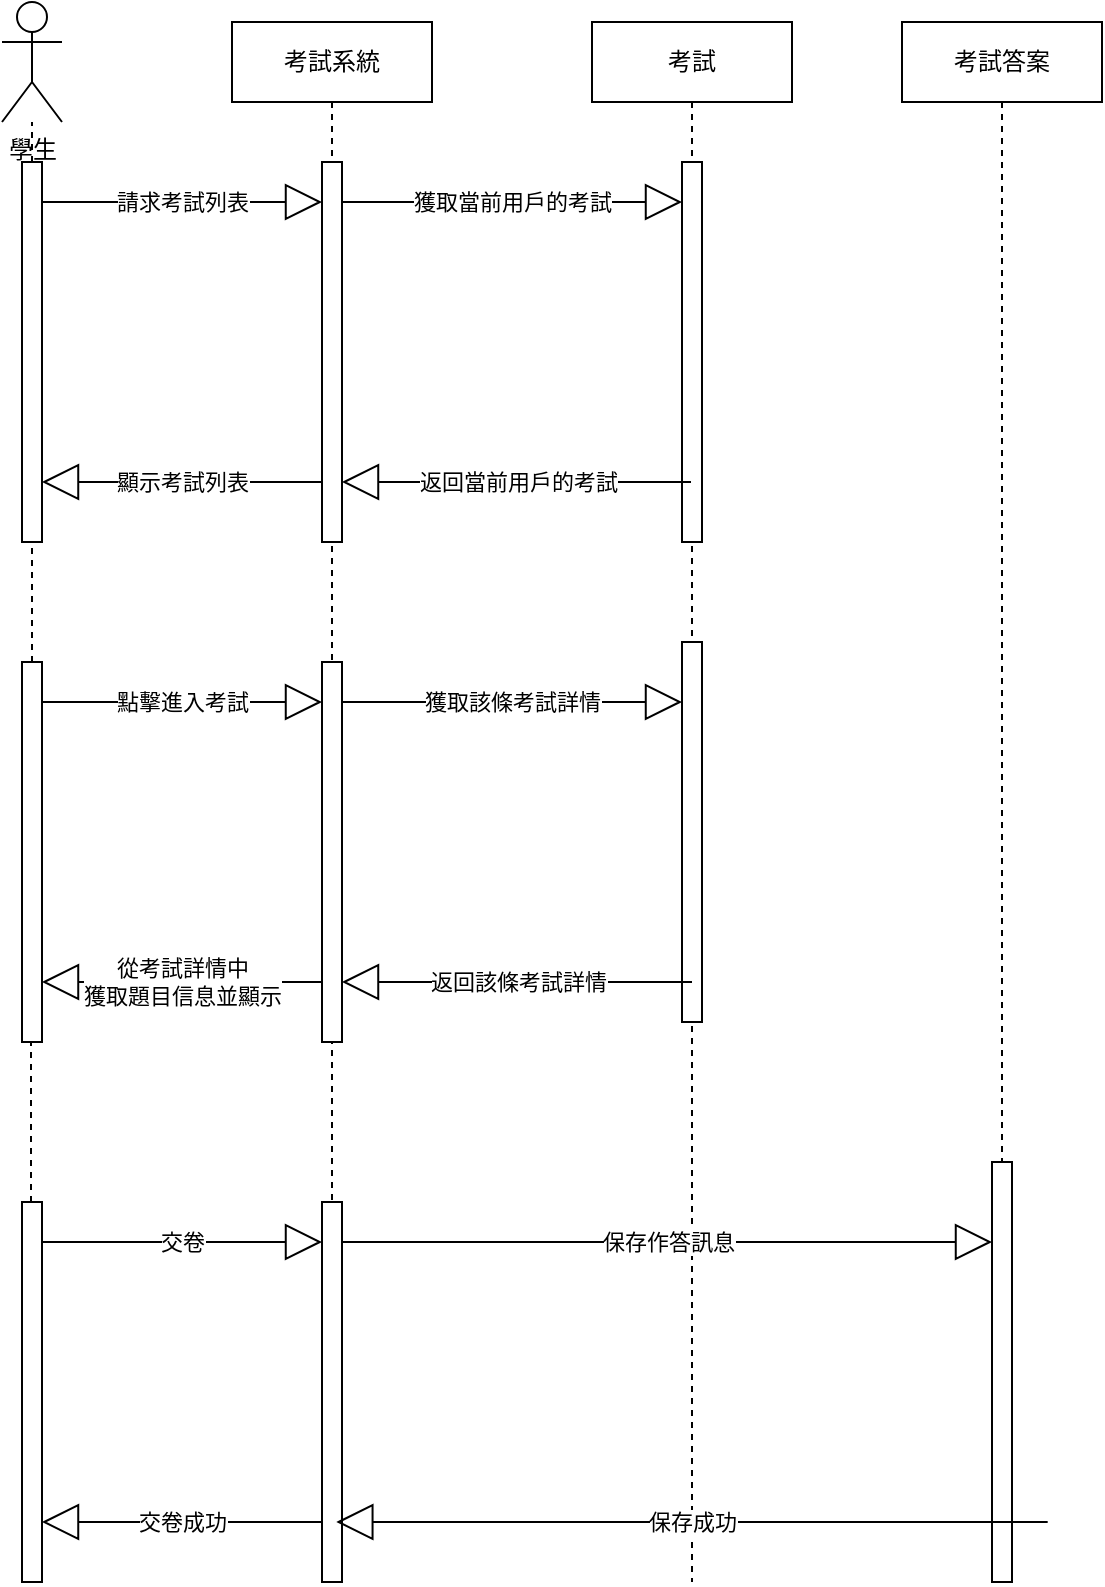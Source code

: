 <mxfile version="24.8.3">
  <diagram name="Page-1" id="2WbNfhH_qlCJfVY0sPhJ">
    <mxGraphModel grid="1" page="1" gridSize="10" guides="1" tooltips="1" connect="1" arrows="1" fold="1" pageScale="1" pageWidth="827" pageHeight="1169" math="0" shadow="0">
      <root>
        <mxCell id="0" />
        <mxCell id="1" parent="0" />
        <mxCell id="ZY_nPQV06hk_zCamRV0n-1" value="考試系統" style="shape=umlLifeline;perimeter=lifelinePerimeter;whiteSpace=wrap;html=1;container=0;dropTarget=0;collapsible=0;recursiveResize=0;outlineConnect=0;portConstraint=eastwest;newEdgeStyle={&quot;edgeStyle&quot;:&quot;elbowEdgeStyle&quot;,&quot;elbow&quot;:&quot;vertical&quot;,&quot;curved&quot;:0,&quot;rounded&quot;:0};" vertex="1" parent="1">
          <mxGeometry x="285" y="60" width="100" height="780" as="geometry" />
        </mxCell>
        <mxCell id="ZY_nPQV06hk_zCamRV0n-2" value="" style="html=1;points=[];perimeter=orthogonalPerimeter;outlineConnect=0;targetShapes=umlLifeline;portConstraint=eastwest;newEdgeStyle={&quot;edgeStyle&quot;:&quot;elbowEdgeStyle&quot;,&quot;elbow&quot;:&quot;vertical&quot;,&quot;curved&quot;:0,&quot;rounded&quot;:0};" vertex="1" parent="ZY_nPQV06hk_zCamRV0n-1">
          <mxGeometry x="45" y="70" width="10" height="190" as="geometry" />
        </mxCell>
        <mxCell id="ZY_nPQV06hk_zCamRV0n-3" value="" style="html=1;points=[];perimeter=orthogonalPerimeter;outlineConnect=0;targetShapes=umlLifeline;portConstraint=eastwest;newEdgeStyle={&quot;edgeStyle&quot;:&quot;elbowEdgeStyle&quot;,&quot;elbow&quot;:&quot;vertical&quot;,&quot;curved&quot;:0,&quot;rounded&quot;:0};" vertex="1" parent="ZY_nPQV06hk_zCamRV0n-1">
          <mxGeometry x="45" y="320" width="10" height="190" as="geometry" />
        </mxCell>
        <mxCell id="ZY_nPQV06hk_zCamRV0n-4" value="" style="html=1;points=[];perimeter=orthogonalPerimeter;outlineConnect=0;targetShapes=umlLifeline;portConstraint=eastwest;newEdgeStyle={&quot;edgeStyle&quot;:&quot;elbowEdgeStyle&quot;,&quot;elbow&quot;:&quot;vertical&quot;,&quot;curved&quot;:0,&quot;rounded&quot;:0};" vertex="1" parent="ZY_nPQV06hk_zCamRV0n-1">
          <mxGeometry x="45" y="590" width="10" height="190" as="geometry" />
        </mxCell>
        <mxCell id="ZY_nPQV06hk_zCamRV0n-5" value="交卷" style="endArrow=block;endSize=16;endFill=0;html=1;rounded=0;" edge="1" parent="ZY_nPQV06hk_zCamRV0n-1">
          <mxGeometry width="160" relative="1" as="geometry">
            <mxPoint x="-95" y="610" as="sourcePoint" />
            <mxPoint x="45" y="610" as="targetPoint" />
          </mxGeometry>
        </mxCell>
        <mxCell id="ZY_nPQV06hk_zCamRV0n-6" value="交卷成功" style="endArrow=block;endSize=16;endFill=0;html=1;rounded=0;" edge="1" parent="ZY_nPQV06hk_zCamRV0n-1">
          <mxGeometry width="160" relative="1" as="geometry">
            <mxPoint x="45" y="750" as="sourcePoint" />
            <mxPoint x="-95" y="750" as="targetPoint" />
            <mxPoint as="offset" />
          </mxGeometry>
        </mxCell>
        <mxCell id="ZY_nPQV06hk_zCamRV0n-7" value="" style="html=1;points=[];perimeter=orthogonalPerimeter;outlineConnect=0;targetShapes=umlLifeline;portConstraint=eastwest;newEdgeStyle={&quot;edgeStyle&quot;:&quot;elbowEdgeStyle&quot;,&quot;elbow&quot;:&quot;vertical&quot;,&quot;curved&quot;:0,&quot;rounded&quot;:0};" vertex="1" parent="ZY_nPQV06hk_zCamRV0n-1">
          <mxGeometry x="-105" y="590" width="10" height="190" as="geometry" />
        </mxCell>
        <mxCell id="ZY_nPQV06hk_zCamRV0n-8" value="考試&lt;span style=&quot;color: rgba(0, 0, 0, 0); font-family: monospace; font-size: 0px; text-align: start; text-wrap-mode: nowrap;&quot;&gt;%3CmxGraphModel%3E%3Croot%3E%3CmxCell%20id%3D%220%22%2F%3E%3CmxCell%20id%3D%221%22%20parent%3D%220%22%2F%3E%3CmxCell%20id%3D%222%22%20value%3D%22%E7%AE%A1%E7%90%86%E5%93%A1%22%20style%3D%22swimlane%3Bhtml%3D1%3BstartSize%3D20%3Bcontainer%3D0%3B%22%20vertex%3D%221%22%20parent%3D%221%22%3E%3CmxGeometry%20x%3D%2270%22%20y%3D%2240%22%20width%3D%22160%22%20height%3D%22750%22%20as%3D%22geometry%22%2F%3E%3C%2FmxCell%3E%3CmxCell%20id%3D%223%22%20value%3D%22%22%20style%3D%22ellipse%3Bhtml%3D1%3Bshape%3DendState%3BfillColor%3D%23000000%3BstrokeColor%3D%23ff0000%3B%22%20vertex%3D%221%22%20parent%3D%222%22%3E%3CmxGeometry%20x%3D%2265%22%20y%3D%2240%22%20width%3D%2230%22%20height%3D%2230%22%20as%3D%22geometry%22%2F%3E%3C%2FmxCell%3E%3CmxCell%20id%3D%224%22%20value%3D%22%22%20style%3D%22rounded%3D1%3BwhiteSpace%3Dwrap%3Bhtml%3D1%3B%22%20vertex%3D%221%22%20parent%3D%222%22%3E%3CmxGeometry%20x%3D%2220%22%20y%3D%2290%22%20width%3D%22120%22%20height%3D%2260%22%20as%3D%22geometry%22%2F%3E%3C%2FmxCell%3E%3C%2Froot%3E%3C%2FmxGraphModel%3E&lt;/span&gt;" style="shape=umlLifeline;perimeter=lifelinePerimeter;whiteSpace=wrap;html=1;container=0;dropTarget=0;collapsible=0;recursiveResize=0;outlineConnect=0;portConstraint=eastwest;newEdgeStyle={&quot;edgeStyle&quot;:&quot;elbowEdgeStyle&quot;,&quot;elbow&quot;:&quot;vertical&quot;,&quot;curved&quot;:0,&quot;rounded&quot;:0};" vertex="1" parent="1">
          <mxGeometry x="465" y="60" width="100" height="780" as="geometry" />
        </mxCell>
        <mxCell id="ZY_nPQV06hk_zCamRV0n-9" value="" style="html=1;points=[];perimeter=orthogonalPerimeter;outlineConnect=0;targetShapes=umlLifeline;portConstraint=eastwest;newEdgeStyle={&quot;edgeStyle&quot;:&quot;elbowEdgeStyle&quot;,&quot;elbow&quot;:&quot;vertical&quot;,&quot;curved&quot;:0,&quot;rounded&quot;:0};" vertex="1" parent="ZY_nPQV06hk_zCamRV0n-8">
          <mxGeometry x="45" y="70" width="10" height="190" as="geometry" />
        </mxCell>
        <mxCell id="ZY_nPQV06hk_zCamRV0n-10" value="" style="html=1;points=[];perimeter=orthogonalPerimeter;outlineConnect=0;targetShapes=umlLifeline;portConstraint=eastwest;newEdgeStyle={&quot;edgeStyle&quot;:&quot;elbowEdgeStyle&quot;,&quot;elbow&quot;:&quot;vertical&quot;,&quot;curved&quot;:0,&quot;rounded&quot;:0};" vertex="1" parent="ZY_nPQV06hk_zCamRV0n-8">
          <mxGeometry x="45" y="310" width="10" height="190" as="geometry" />
        </mxCell>
        <mxCell id="ZY_nPQV06hk_zCamRV0n-11" value="學生" style="shape=umlActor;verticalLabelPosition=bottom;verticalAlign=top;html=1;outlineConnect=0;" vertex="1" parent="1">
          <mxGeometry x="170" y="50" width="30" height="60" as="geometry" />
        </mxCell>
        <mxCell id="ZY_nPQV06hk_zCamRV0n-12" value="" style="endArrow=none;dashed=1;html=1;rounded=0;" edge="1" parent="1" source="ZY_nPQV06hk_zCamRV0n-15" target="ZY_nPQV06hk_zCamRV0n-11">
          <mxGeometry width="50" height="50" relative="1" as="geometry">
            <mxPoint x="185" y="360" as="sourcePoint" />
            <mxPoint x="184.5" y="130" as="targetPoint" />
          </mxGeometry>
        </mxCell>
        <mxCell id="ZY_nPQV06hk_zCamRV0n-13" value="考試答案" style="shape=umlLifeline;perimeter=lifelinePerimeter;whiteSpace=wrap;html=1;container=0;dropTarget=0;collapsible=0;recursiveResize=0;outlineConnect=0;portConstraint=eastwest;newEdgeStyle={&quot;edgeStyle&quot;:&quot;elbowEdgeStyle&quot;,&quot;elbow&quot;:&quot;vertical&quot;,&quot;curved&quot;:0,&quot;rounded&quot;:0};" vertex="1" parent="1">
          <mxGeometry x="620" y="60" width="100" height="780" as="geometry" />
        </mxCell>
        <mxCell id="ZY_nPQV06hk_zCamRV0n-14" value="" style="html=1;points=[];perimeter=orthogonalPerimeter;outlineConnect=0;targetShapes=umlLifeline;portConstraint=eastwest;newEdgeStyle={&quot;edgeStyle&quot;:&quot;elbowEdgeStyle&quot;,&quot;elbow&quot;:&quot;vertical&quot;,&quot;curved&quot;:0,&quot;rounded&quot;:0};" vertex="1" parent="ZY_nPQV06hk_zCamRV0n-13">
          <mxGeometry x="45" y="570" width="10" height="210" as="geometry" />
        </mxCell>
        <mxCell id="ZY_nPQV06hk_zCamRV0n-15" value="" style="html=1;points=[];perimeter=orthogonalPerimeter;outlineConnect=0;targetShapes=umlLifeline;portConstraint=eastwest;newEdgeStyle={&quot;edgeStyle&quot;:&quot;elbowEdgeStyle&quot;,&quot;elbow&quot;:&quot;vertical&quot;,&quot;curved&quot;:0,&quot;rounded&quot;:0};" vertex="1" parent="1">
          <mxGeometry x="180" y="130" width="10" height="190" as="geometry" />
        </mxCell>
        <mxCell id="ZY_nPQV06hk_zCamRV0n-16" value="請求考試列表" style="endArrow=block;endSize=16;endFill=0;html=1;rounded=0;" edge="1" parent="1">
          <mxGeometry width="160" relative="1" as="geometry">
            <mxPoint x="190" y="150" as="sourcePoint" />
            <mxPoint x="330" y="150" as="targetPoint" />
          </mxGeometry>
        </mxCell>
        <mxCell id="ZY_nPQV06hk_zCamRV0n-17" value="顯示考試列表" style="endArrow=block;endSize=16;endFill=0;html=1;rounded=0;" edge="1" parent="1" source="ZY_nPQV06hk_zCamRV0n-2">
          <mxGeometry width="160" relative="1" as="geometry">
            <mxPoint x="200" y="300" as="sourcePoint" />
            <mxPoint x="190" y="290" as="targetPoint" />
            <mxPoint as="offset" />
          </mxGeometry>
        </mxCell>
        <mxCell id="ZY_nPQV06hk_zCamRV0n-18" value="返回當前用戶的考試" style="endArrow=block;endSize=16;endFill=0;html=1;rounded=0;" edge="1" parent="1" source="ZY_nPQV06hk_zCamRV0n-8">
          <mxGeometry x="-0.003" width="160" relative="1" as="geometry">
            <mxPoint x="480" y="290" as="sourcePoint" />
            <mxPoint x="340" y="290" as="targetPoint" />
            <mxPoint as="offset" />
          </mxGeometry>
        </mxCell>
        <mxCell id="ZY_nPQV06hk_zCamRV0n-19" value="獲取當前用戶的考試" style="endArrow=block;endSize=16;endFill=0;html=1;rounded=0;" edge="1" parent="1" target="ZY_nPQV06hk_zCamRV0n-9">
          <mxGeometry width="160" relative="1" as="geometry">
            <mxPoint x="340" y="150" as="sourcePoint" />
            <mxPoint x="480" y="150" as="targetPoint" />
          </mxGeometry>
        </mxCell>
        <mxCell id="ZY_nPQV06hk_zCamRV0n-20" value="點擊進入考試" style="endArrow=block;endSize=16;endFill=0;html=1;rounded=0;" edge="1" parent="1">
          <mxGeometry width="160" relative="1" as="geometry">
            <mxPoint x="190" y="400" as="sourcePoint" />
            <mxPoint x="330" y="400" as="targetPoint" />
          </mxGeometry>
        </mxCell>
        <mxCell id="ZY_nPQV06hk_zCamRV0n-21" value="從考試詳情中&lt;div&gt;獲取題目信息並顯示&lt;/div&gt;" style="endArrow=block;endSize=16;endFill=0;html=1;rounded=0;" edge="1" parent="1">
          <mxGeometry width="160" relative="1" as="geometry">
            <mxPoint x="330" y="540" as="sourcePoint" />
            <mxPoint x="190" y="540" as="targetPoint" />
            <mxPoint as="offset" />
          </mxGeometry>
        </mxCell>
        <mxCell id="ZY_nPQV06hk_zCamRV0n-22" value="返回該條考試詳情" style="endArrow=block;endSize=16;endFill=0;html=1;rounded=0;" edge="1" parent="1">
          <mxGeometry x="-0.003" width="160" relative="1" as="geometry">
            <mxPoint x="515" y="540" as="sourcePoint" />
            <mxPoint x="340" y="540" as="targetPoint" />
            <mxPoint as="offset" />
          </mxGeometry>
        </mxCell>
        <mxCell id="ZY_nPQV06hk_zCamRV0n-23" value="獲取該條考試詳情" style="endArrow=block;endSize=16;endFill=0;html=1;rounded=0;" edge="1" parent="1">
          <mxGeometry width="160" relative="1" as="geometry">
            <mxPoint x="340" y="400" as="sourcePoint" />
            <mxPoint x="510" y="400" as="targetPoint" />
          </mxGeometry>
        </mxCell>
        <mxCell id="ZY_nPQV06hk_zCamRV0n-24" value="" style="html=1;points=[];perimeter=orthogonalPerimeter;outlineConnect=0;targetShapes=umlLifeline;portConstraint=eastwest;newEdgeStyle={&quot;edgeStyle&quot;:&quot;elbowEdgeStyle&quot;,&quot;elbow&quot;:&quot;vertical&quot;,&quot;curved&quot;:0,&quot;rounded&quot;:0};" vertex="1" parent="1">
          <mxGeometry x="180" y="380" width="10" height="190" as="geometry" />
        </mxCell>
        <mxCell id="ZY_nPQV06hk_zCamRV0n-25" value="" style="endArrow=none;dashed=1;html=1;rounded=0;" edge="1" parent="1" source="ZY_nPQV06hk_zCamRV0n-24" target="ZY_nPQV06hk_zCamRV0n-15">
          <mxGeometry width="50" height="50" relative="1" as="geometry">
            <mxPoint x="184.5" y="420" as="sourcePoint" />
            <mxPoint x="185" y="330" as="targetPoint" />
          </mxGeometry>
        </mxCell>
        <mxCell id="ZY_nPQV06hk_zCamRV0n-26" value="" style="endArrow=none;dashed=1;html=1;rounded=0;" edge="1" parent="1" target="ZY_nPQV06hk_zCamRV0n-24">
          <mxGeometry width="50" height="50" relative="1" as="geometry">
            <mxPoint x="184.5" y="650" as="sourcePoint" />
            <mxPoint x="184.5" y="600" as="targetPoint" />
          </mxGeometry>
        </mxCell>
        <mxCell id="ZY_nPQV06hk_zCamRV0n-27" value="" style="endArrow=none;dashed=1;html=1;rounded=0;" edge="1" parent="1">
          <mxGeometry width="50" height="50" relative="1" as="geometry">
            <mxPoint x="185" y="840" as="sourcePoint" />
            <mxPoint x="184.5" y="840" as="targetPoint" />
          </mxGeometry>
        </mxCell>
        <mxCell id="ZY_nPQV06hk_zCamRV0n-28" value="保存作答訊息" style="endArrow=block;endSize=16;endFill=0;html=1;rounded=0;" edge="1" parent="1" target="ZY_nPQV06hk_zCamRV0n-14">
          <mxGeometry width="160" relative="1" as="geometry">
            <mxPoint x="340" y="670" as="sourcePoint" />
            <mxPoint x="480" y="670" as="targetPoint" />
          </mxGeometry>
        </mxCell>
        <mxCell id="ZY_nPQV06hk_zCamRV0n-29" value="保存成功" style="endArrow=block;endSize=16;endFill=0;html=1;rounded=0;" edge="1" parent="1">
          <mxGeometry width="160" relative="1" as="geometry">
            <mxPoint x="692.84" y="810" as="sourcePoint" />
            <mxPoint x="337.164" y="810" as="targetPoint" />
            <mxPoint as="offset" />
          </mxGeometry>
        </mxCell>
      </root>
    </mxGraphModel>
  </diagram>
</mxfile>
